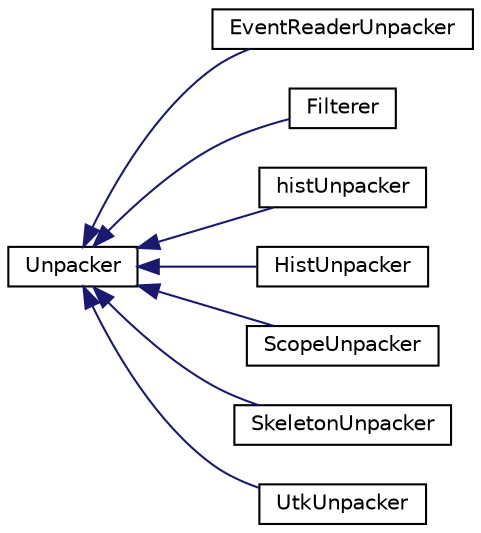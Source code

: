 digraph "Graphical Class Hierarchy"
{
  edge [fontname="Helvetica",fontsize="10",labelfontname="Helvetica",labelfontsize="10"];
  node [fontname="Helvetica",fontsize="10",shape=record];
  rankdir="LR";
  Node1 [label="Unpacker",height=0.2,width=0.4,color="black", fillcolor="white", style="filled",URL="$d2/de8/class_unpacker.html"];
  Node1 -> Node2 [dir="back",color="midnightblue",fontsize="10",style="solid",fontname="Helvetica"];
  Node2 [label="EventReaderUnpacker",height=0.2,width=0.4,color="black", fillcolor="white", style="filled",URL="$d5/da6/class_event_reader_unpacker.html"];
  Node1 -> Node3 [dir="back",color="midnightblue",fontsize="10",style="solid",fontname="Helvetica"];
  Node3 [label="Filterer",height=0.2,width=0.4,color="black", fillcolor="white", style="filled",URL="$d3/d4d/class_filterer.html"];
  Node1 -> Node4 [dir="back",color="midnightblue",fontsize="10",style="solid",fontname="Helvetica"];
  Node4 [label="histUnpacker",height=0.2,width=0.4,color="black", fillcolor="white", style="filled",URL="$d7/d51/classhist_unpacker.html"];
  Node1 -> Node5 [dir="back",color="midnightblue",fontsize="10",style="solid",fontname="Helvetica"];
  Node5 [label="HistUnpacker",height=0.2,width=0.4,color="black", fillcolor="white", style="filled",URL="$d0/d4f/class_hist_unpacker.html"];
  Node1 -> Node6 [dir="back",color="midnightblue",fontsize="10",style="solid",fontname="Helvetica"];
  Node6 [label="ScopeUnpacker",height=0.2,width=0.4,color="black", fillcolor="white", style="filled",URL="$d0/d1e/class_scope_unpacker.html",tooltip="Class that handles unpacking data and process for use with scope. "];
  Node1 -> Node7 [dir="back",color="midnightblue",fontsize="10",style="solid",fontname="Helvetica"];
  Node7 [label="SkeletonUnpacker",height=0.2,width=0.4,color="black", fillcolor="white", style="filled",URL="$d7/de2/class_skeleton_unpacker.html",tooltip="Class that handles data unpacking for the skeleton program. "];
  Node1 -> Node8 [dir="back",color="midnightblue",fontsize="10",style="solid",fontname="Helvetica"];
  Node8 [label="UtkUnpacker",height=0.2,width=0.4,color="black", fillcolor="white", style="filled",URL="$d4/d48/class_utk_unpacker.html"];
}
